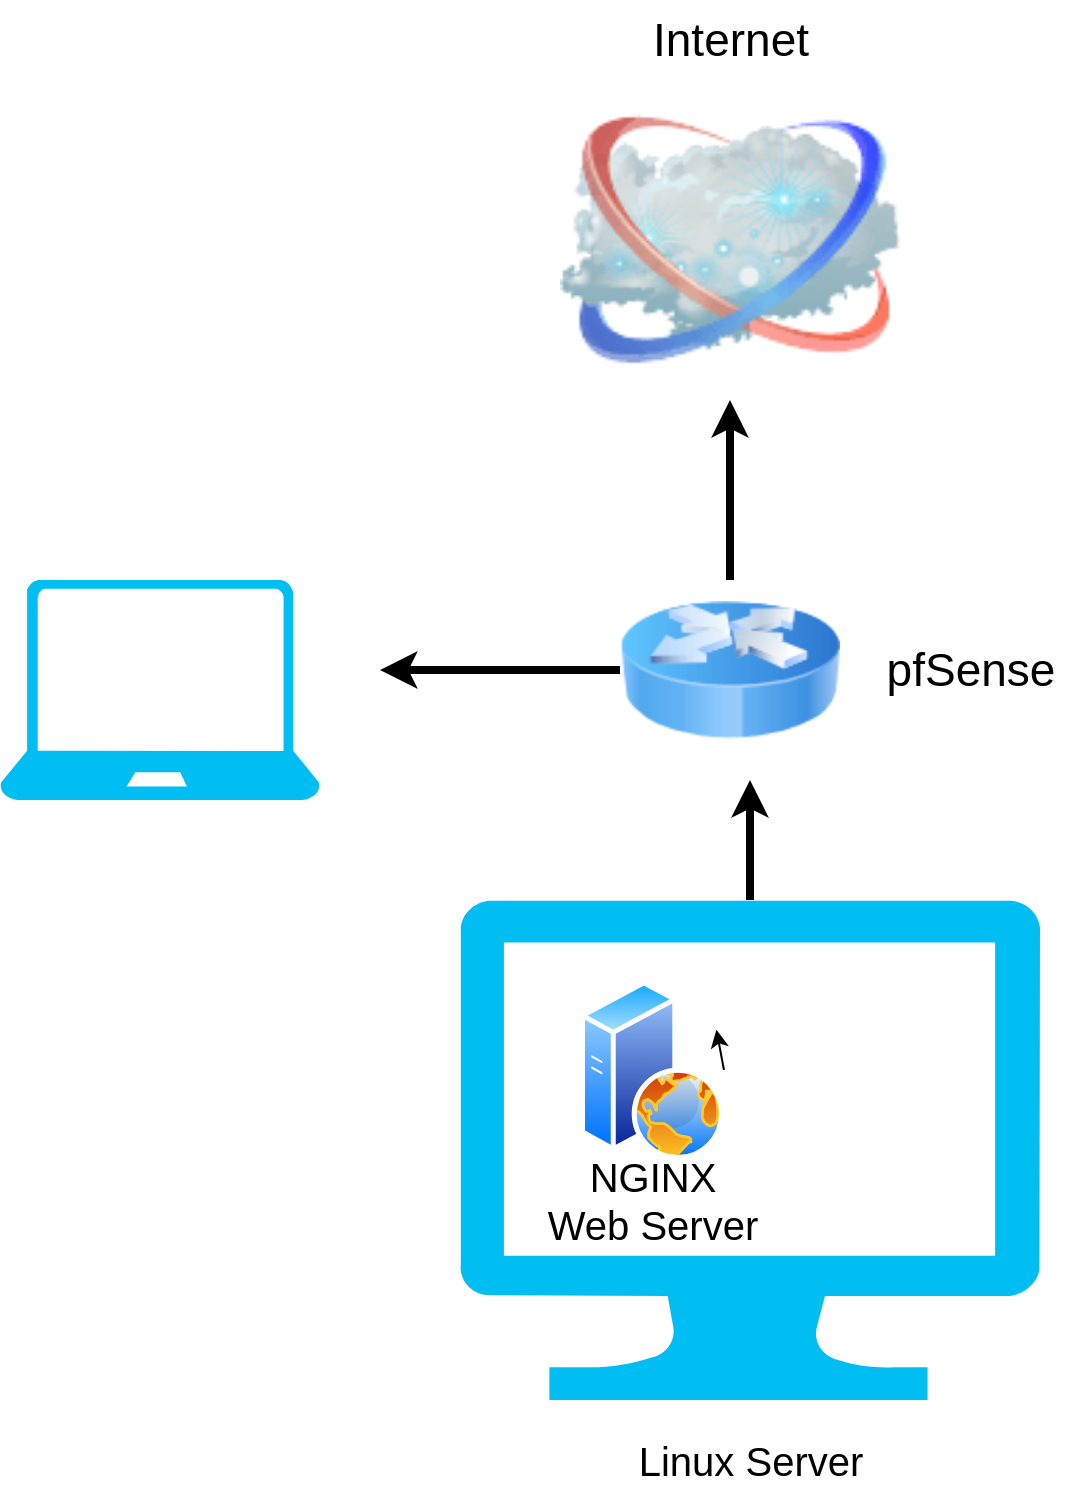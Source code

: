 <mxfile>
    <diagram id="QGoIf2ZpQ1kTogcp-RNW" name="Page-1">
        <mxGraphModel dx="1706" dy="1023" grid="1" gridSize="10" guides="1" tooltips="1" connect="1" arrows="1" fold="1" page="1" pageScale="1" pageWidth="850" pageHeight="1100" math="0" shadow="0">
            <root>
                <mxCell id="0"/>
                <mxCell id="1" parent="0"/>
                <mxCell id="3" value="" style="aspect=fixed;perimeter=ellipsePerimeter;html=1;align=center;shadow=0;dashed=0;spacingTop=3;image;image=img/lib/active_directory/web_server.svg;" vertex="1" parent="1">
                    <mxGeometry x="300" y="560" width="72" height="90" as="geometry"/>
                </mxCell>
                <mxCell id="27" style="edgeStyle=none;html=1;fontSize=23;strokeWidth=4;" edge="1" parent="1" source="5">
                    <mxGeometry relative="1" as="geometry">
                        <mxPoint x="385" y="460" as="targetPoint"/>
                    </mxGeometry>
                </mxCell>
                <mxCell id="5" value="" style="verticalLabelPosition=bottom;html=1;verticalAlign=top;align=center;strokeColor=none;fillColor=#00BEF2;shape=mxgraph.azure.computer;pointerEvents=1;" vertex="1" parent="1">
                    <mxGeometry x="240" y="520" width="290" height="250" as="geometry"/>
                </mxCell>
                <mxCell id="25" style="edgeStyle=none;html=1;fontSize=23;strokeWidth=4;" edge="1" parent="1" source="6">
                    <mxGeometry relative="1" as="geometry">
                        <mxPoint x="375" y="270" as="targetPoint"/>
                    </mxGeometry>
                </mxCell>
                <mxCell id="30" style="edgeStyle=none;html=1;strokeWidth=4;fontSize=23;" edge="1" parent="1" source="6">
                    <mxGeometry relative="1" as="geometry">
                        <mxPoint x="200" y="405" as="targetPoint"/>
                    </mxGeometry>
                </mxCell>
                <mxCell id="6" value="" style="image;html=1;image=img/lib/clip_art/networking/Router_Icon_128x128.png" vertex="1" parent="1">
                    <mxGeometry x="320" y="360" width="110" height="90" as="geometry"/>
                </mxCell>
                <mxCell id="7" value="" style="image;html=1;image=img/lib/clip_art/networking/Cloud_128x128.png" vertex="1" parent="1">
                    <mxGeometry x="290" y="120" width="170" height="140" as="geometry"/>
                </mxCell>
                <mxCell id="20" style="edgeStyle=none;html=1;exitX=1;exitY=0.5;exitDx=0;exitDy=0;entryX=1;entryY=0.25;entryDx=0;entryDy=0;" edge="1" parent="1" source="3" target="3">
                    <mxGeometry relative="1" as="geometry"/>
                </mxCell>
                <mxCell id="21" value="&lt;font style=&quot;font-size: 20px;&quot;&gt;Linux Server&lt;/font&gt;" style="text;html=1;align=center;verticalAlign=middle;resizable=0;points=[];autosize=1;strokeColor=none;fillColor=none;" vertex="1" parent="1">
                    <mxGeometry x="315" y="780" width="140" height="40" as="geometry"/>
                </mxCell>
                <mxCell id="22" value="NGINX&lt;br&gt;Web Server" style="text;html=1;align=center;verticalAlign=middle;resizable=0;points=[];autosize=1;strokeColor=none;fillColor=none;fontSize=20;" vertex="1" parent="1">
                    <mxGeometry x="271" y="640" width="130" height="60" as="geometry"/>
                </mxCell>
                <mxCell id="23" value="&lt;font style=&quot;font-size: 23px;&quot;&gt;pfSense&lt;/font&gt;" style="text;html=1;align=center;verticalAlign=middle;resizable=0;points=[];autosize=1;strokeColor=none;fillColor=none;fontSize=20;" vertex="1" parent="1">
                    <mxGeometry x="440" y="385" width="110" height="40" as="geometry"/>
                </mxCell>
                <mxCell id="24" value="Internet&lt;br&gt;" style="text;html=1;align=center;verticalAlign=middle;resizable=0;points=[];autosize=1;strokeColor=none;fillColor=none;fontSize=23;" vertex="1" parent="1">
                    <mxGeometry x="325" y="70" width="100" height="40" as="geometry"/>
                </mxCell>
                <mxCell id="28" value="" style="verticalLabelPosition=bottom;html=1;verticalAlign=top;align=center;strokeColor=none;fillColor=#00BEF2;shape=mxgraph.azure.laptop;pointerEvents=1;fontSize=23;" vertex="1" parent="1">
                    <mxGeometry x="10" y="360" width="160" height="110" as="geometry"/>
                </mxCell>
            </root>
        </mxGraphModel>
    </diagram>
</mxfile>